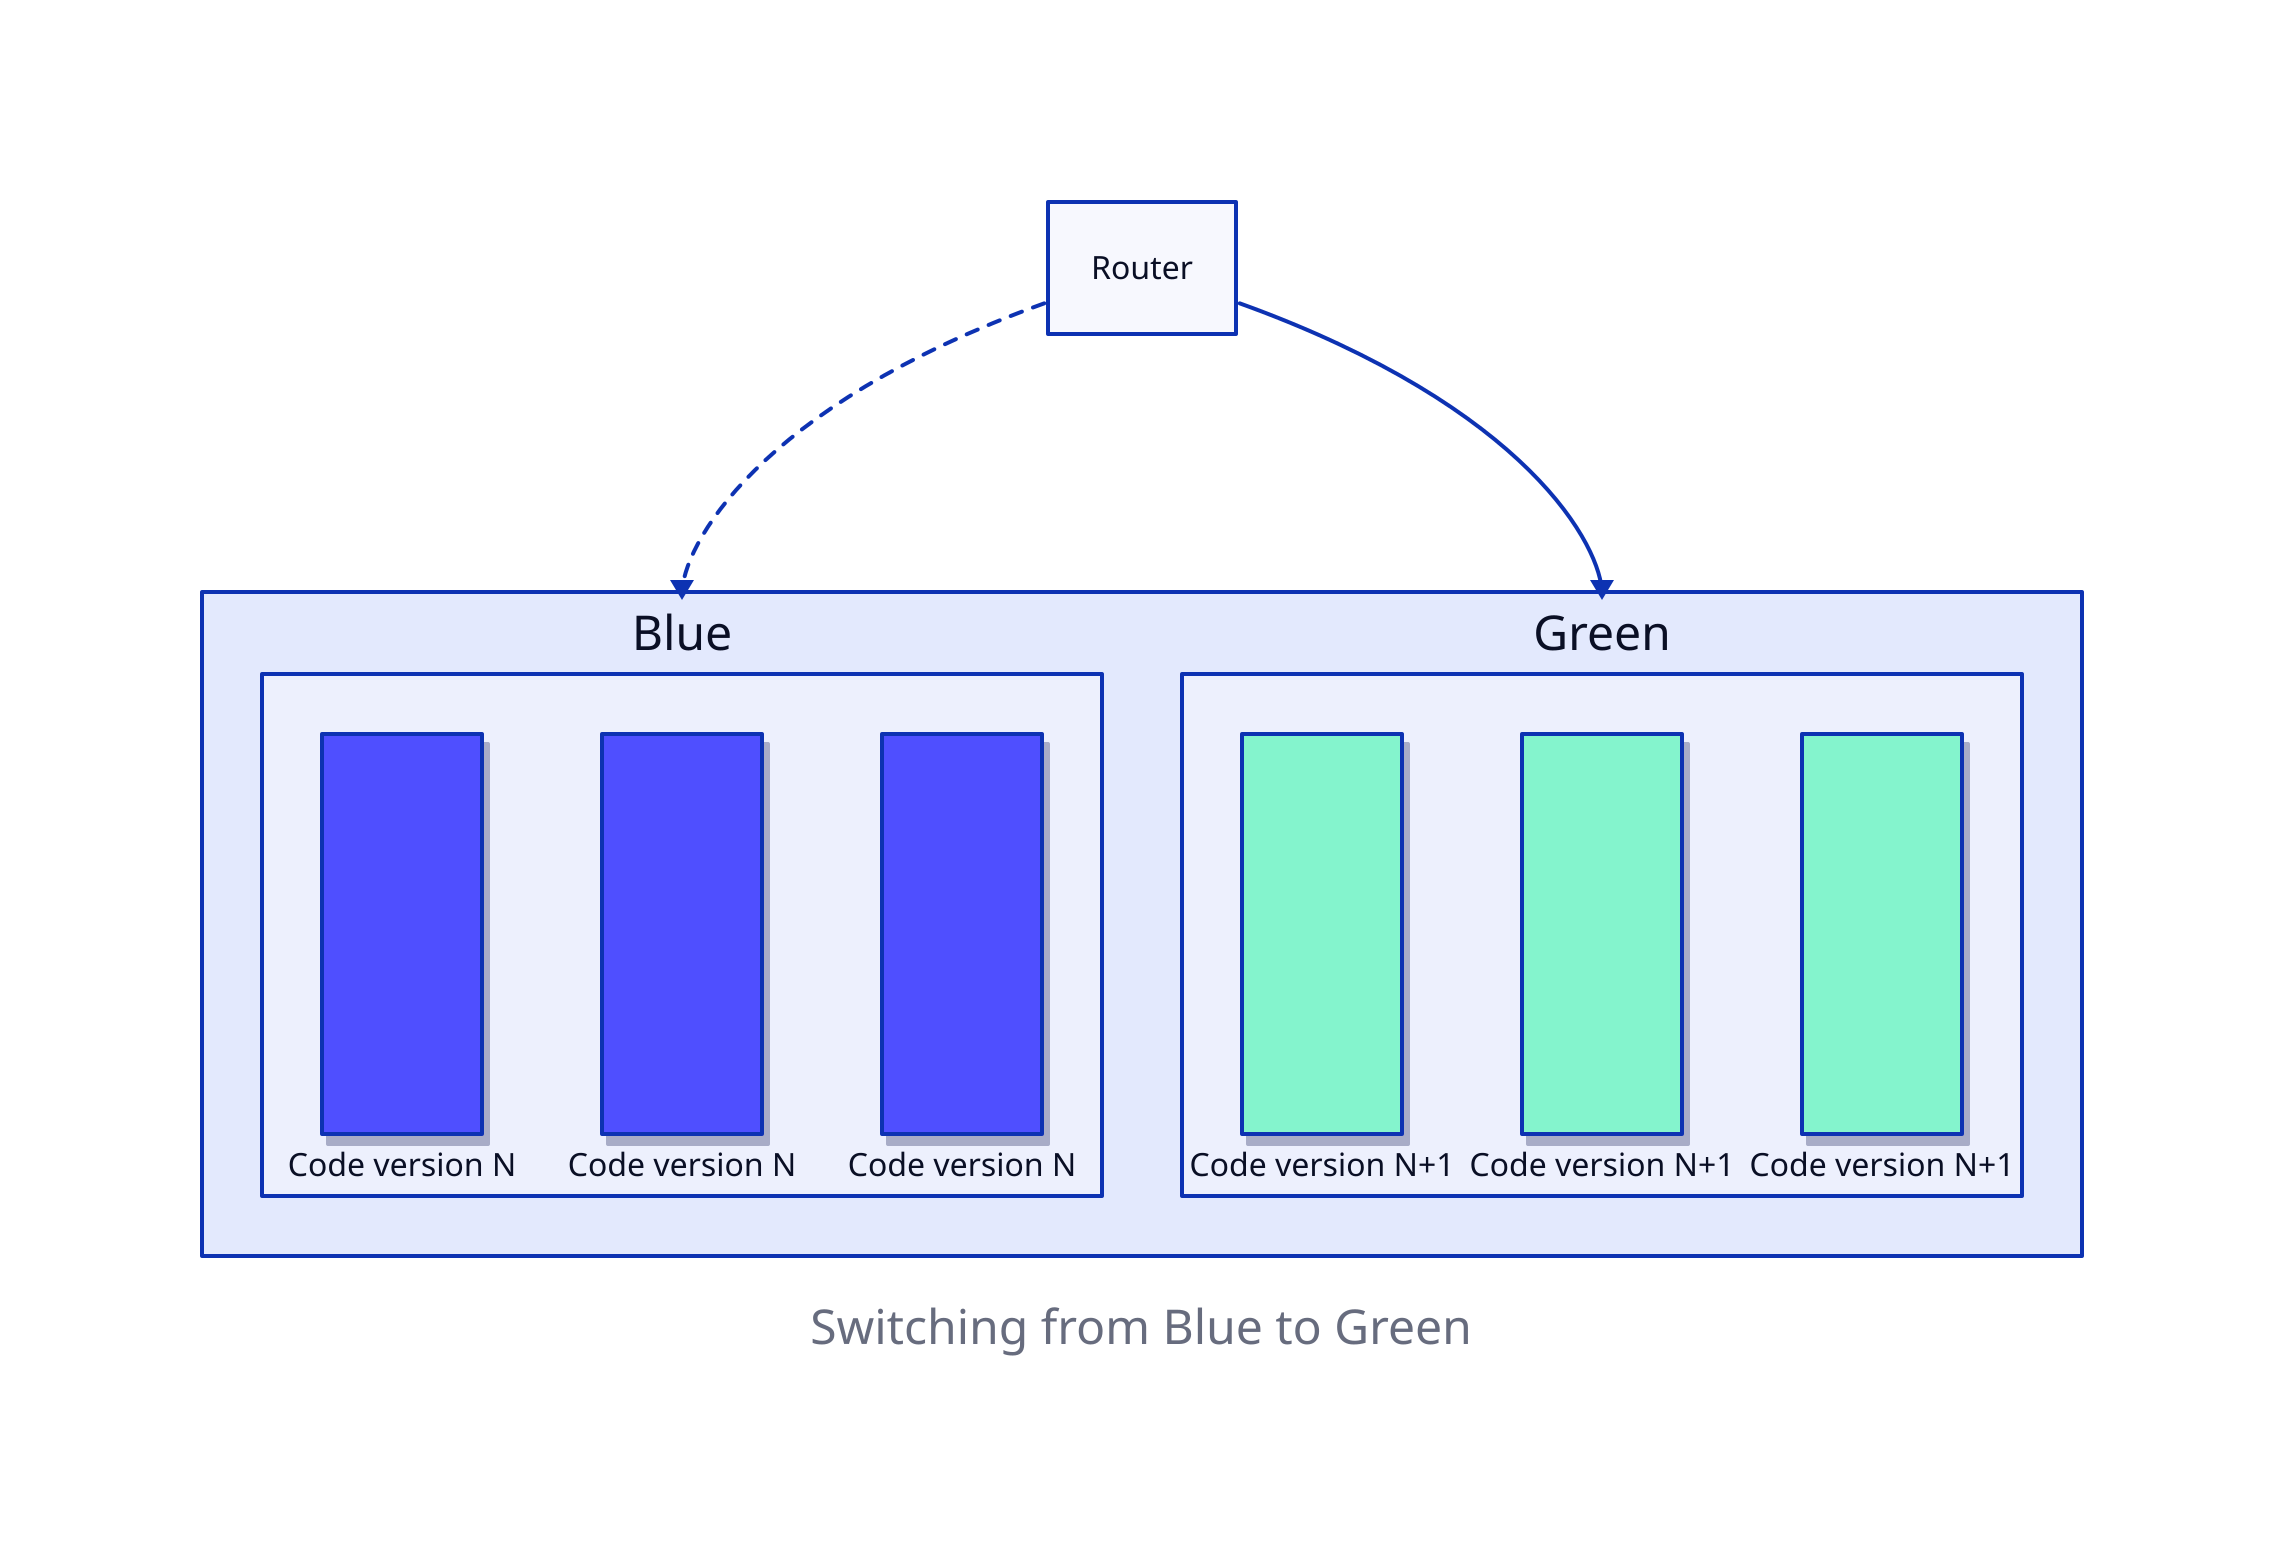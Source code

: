classes: {
    blue: {
      label: "Code version N "
      shape: rectangle
      width: 80
      height: 200
      style: {
        shadow: true
        fill: "#4f4fff"
      }
    }
    green: {
      label: "Code version N+1 "
      shape: rectangle
      width: 80
      height: 200
      style: {
        shadow: true
        fill: "#84f4cd"
      }
    }
  }
  
  router: Router
  
  app: "" {
    blue: "Blue" {
      blue1
      blue2
      blue3
    }
    green: "Green" {
      green1
      green2
      green3
    }
  }
  
  router -> app.green
  
  router -> app.blue: {
    style: {
      stroke-dash: 3
    }
  }
  
  app.blue.blue1.class: blue
  app.blue.blue2.class: blue
  app.blue.blue3.class: blue
  
  app.green.green1.class: green
  app.green.green2.class: green
  app.green.green3.class: green
  
  title: Switching from Blue to Green {
    shape: text
    near: bottom-center
    style: {
      font-size: 24
      italic: true
    }
  }
  